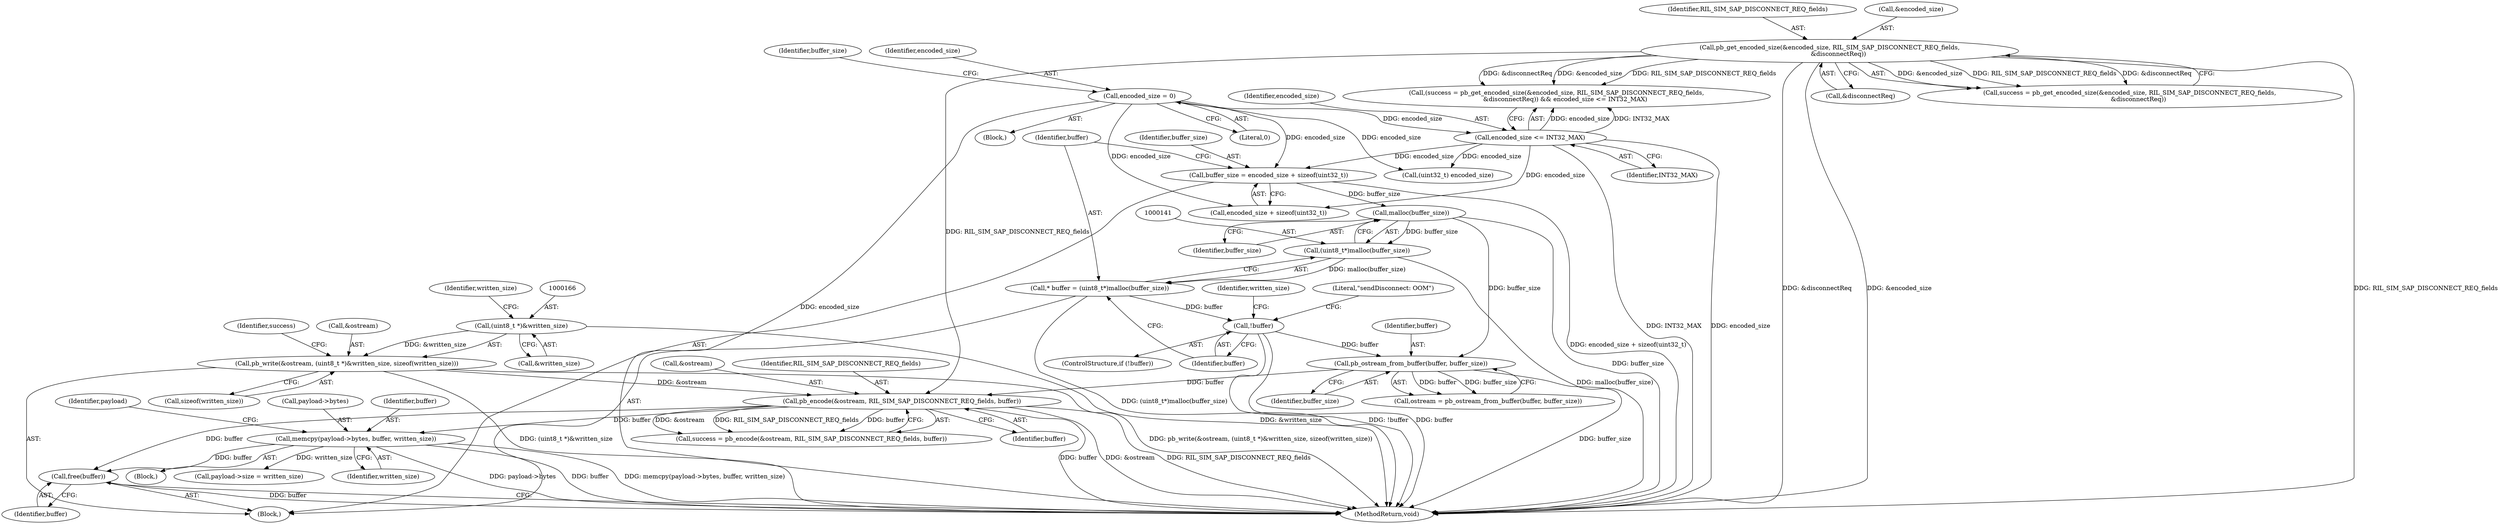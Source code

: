 digraph "0_Android_95610818918f6f11fe7d23aca1380e6c0fac2af0@API" {
"1000253" [label="(Call,free(buffer))"];
"1000199" [label="(Call,memcpy(payload->bytes, buffer, written_size))"];
"1000173" [label="(Call,pb_encode(&ostream, RIL_SIM_SAP_DISCONNECT_REQ_fields, buffer))"];
"1000162" [label="(Call,pb_write(&ostream, (uint8_t *)&written_size, sizeof(written_size)))"];
"1000165" [label="(Call,(uint8_t *)&written_size)"];
"1000121" [label="(Call,pb_get_encoded_size(&encoded_size, RIL_SIM_SAP_DISCONNECT_REQ_fields,\n         &disconnectReq))"];
"1000159" [label="(Call,pb_ostream_from_buffer(buffer, buffer_size))"];
"1000145" [label="(Call,!buffer)"];
"1000138" [label="(Call,* buffer = (uint8_t*)malloc(buffer_size))"];
"1000140" [label="(Call,(uint8_t*)malloc(buffer_size))"];
"1000142" [label="(Call,malloc(buffer_size))"];
"1000131" [label="(Call,buffer_size = encoded_size + sizeof(uint32_t))"];
"1000103" [label="(Call,encoded_size = 0)"];
"1000127" [label="(Call,encoded_size <= INT32_MAX)"];
"1000130" [label="(Block,)"];
"1000142" [label="(Call,malloc(buffer_size))"];
"1000109" [label="(Identifier,buffer_size)"];
"1000125" [label="(Call,&disconnectReq)"];
"1000138" [label="(Call,* buffer = (uint8_t*)malloc(buffer_size))"];
"1000204" [label="(Identifier,written_size)"];
"1000199" [label="(Call,memcpy(payload->bytes, buffer, written_size))"];
"1000170" [label="(Identifier,written_size)"];
"1000145" [label="(Call,!buffer)"];
"1000163" [label="(Call,&ostream)"];
"1000101" [label="(Block,)"];
"1000157" [label="(Call,ostream = pb_ostream_from_buffer(buffer, buffer_size))"];
"1000167" [label="(Call,&written_size)"];
"1000180" [label="(Block,)"];
"1000144" [label="(ControlStructure,if (!buffer))"];
"1000127" [label="(Call,encoded_size <= INT32_MAX)"];
"1000205" [label="(Call,payload->size = written_size)"];
"1000174" [label="(Call,&ostream)"];
"1000119" [label="(Call,success = pb_get_encoded_size(&encoded_size, RIL_SIM_SAP_DISCONNECT_REQ_fields,\n         &disconnectReq))"];
"1000253" [label="(Call,free(buffer))"];
"1000124" [label="(Identifier,RIL_SIM_SAP_DISCONNECT_REQ_fields)"];
"1000133" [label="(Call,encoded_size + sizeof(uint32_t))"];
"1000207" [label="(Identifier,payload)"];
"1000118" [label="(Call,(success = pb_get_encoded_size(&encoded_size, RIL_SIM_SAP_DISCONNECT_REQ_fields,\n         &disconnectReq)) && encoded_size <= INT32_MAX)"];
"1000140" [label="(Call,(uint8_t*)malloc(buffer_size))"];
"1000255" [label="(MethodReturn,void)"];
"1000173" [label="(Call,pb_encode(&ostream, RIL_SIM_SAP_DISCONNECT_REQ_fields, buffer))"];
"1000129" [label="(Identifier,INT32_MAX)"];
"1000254" [label="(Identifier,buffer)"];
"1000176" [label="(Identifier,RIL_SIM_SAP_DISCONNECT_REQ_fields)"];
"1000152" [label="(Identifier,written_size)"];
"1000131" [label="(Call,buffer_size = encoded_size + sizeof(uint32_t))"];
"1000200" [label="(Call,payload->bytes)"];
"1000159" [label="(Call,pb_ostream_from_buffer(buffer, buffer_size))"];
"1000128" [label="(Identifier,encoded_size)"];
"1000165" [label="(Call,(uint8_t *)&written_size)"];
"1000149" [label="(Literal,\"sendDisconnect: OOM\")"];
"1000172" [label="(Identifier,success)"];
"1000161" [label="(Identifier,buffer_size)"];
"1000203" [label="(Identifier,buffer)"];
"1000177" [label="(Identifier,buffer)"];
"1000171" [label="(Call,success = pb_encode(&ostream, RIL_SIM_SAP_DISCONNECT_REQ_fields, buffer))"];
"1000169" [label="(Call,sizeof(written_size))"];
"1000122" [label="(Call,&encoded_size)"];
"1000162" [label="(Call,pb_write(&ostream, (uint8_t *)&written_size, sizeof(written_size)))"];
"1000160" [label="(Identifier,buffer)"];
"1000139" [label="(Identifier,buffer)"];
"1000143" [label="(Identifier,buffer_size)"];
"1000103" [label="(Call,encoded_size = 0)"];
"1000146" [label="(Identifier,buffer)"];
"1000104" [label="(Identifier,encoded_size)"];
"1000132" [label="(Identifier,buffer_size)"];
"1000154" [label="(Call,(uint32_t) encoded_size)"];
"1000105" [label="(Literal,0)"];
"1000121" [label="(Call,pb_get_encoded_size(&encoded_size, RIL_SIM_SAP_DISCONNECT_REQ_fields,\n         &disconnectReq))"];
"1000253" -> "1000130"  [label="AST: "];
"1000253" -> "1000254"  [label="CFG: "];
"1000254" -> "1000253"  [label="AST: "];
"1000255" -> "1000253"  [label="CFG: "];
"1000253" -> "1000255"  [label="DDG: buffer"];
"1000199" -> "1000253"  [label="DDG: buffer"];
"1000173" -> "1000253"  [label="DDG: buffer"];
"1000199" -> "1000180"  [label="AST: "];
"1000199" -> "1000204"  [label="CFG: "];
"1000200" -> "1000199"  [label="AST: "];
"1000203" -> "1000199"  [label="AST: "];
"1000204" -> "1000199"  [label="AST: "];
"1000207" -> "1000199"  [label="CFG: "];
"1000199" -> "1000255"  [label="DDG: payload->bytes"];
"1000199" -> "1000255"  [label="DDG: buffer"];
"1000199" -> "1000255"  [label="DDG: memcpy(payload->bytes, buffer, written_size)"];
"1000173" -> "1000199"  [label="DDG: buffer"];
"1000199" -> "1000205"  [label="DDG: written_size"];
"1000173" -> "1000171"  [label="AST: "];
"1000173" -> "1000177"  [label="CFG: "];
"1000174" -> "1000173"  [label="AST: "];
"1000176" -> "1000173"  [label="AST: "];
"1000177" -> "1000173"  [label="AST: "];
"1000171" -> "1000173"  [label="CFG: "];
"1000173" -> "1000255"  [label="DDG: RIL_SIM_SAP_DISCONNECT_REQ_fields"];
"1000173" -> "1000255"  [label="DDG: buffer"];
"1000173" -> "1000255"  [label="DDG: &ostream"];
"1000173" -> "1000171"  [label="DDG: &ostream"];
"1000173" -> "1000171"  [label="DDG: RIL_SIM_SAP_DISCONNECT_REQ_fields"];
"1000173" -> "1000171"  [label="DDG: buffer"];
"1000162" -> "1000173"  [label="DDG: &ostream"];
"1000121" -> "1000173"  [label="DDG: RIL_SIM_SAP_DISCONNECT_REQ_fields"];
"1000159" -> "1000173"  [label="DDG: buffer"];
"1000162" -> "1000130"  [label="AST: "];
"1000162" -> "1000169"  [label="CFG: "];
"1000163" -> "1000162"  [label="AST: "];
"1000165" -> "1000162"  [label="AST: "];
"1000169" -> "1000162"  [label="AST: "];
"1000172" -> "1000162"  [label="CFG: "];
"1000162" -> "1000255"  [label="DDG: pb_write(&ostream, (uint8_t *)&written_size, sizeof(written_size))"];
"1000162" -> "1000255"  [label="DDG: (uint8_t *)&written_size"];
"1000165" -> "1000162"  [label="DDG: &written_size"];
"1000165" -> "1000167"  [label="CFG: "];
"1000166" -> "1000165"  [label="AST: "];
"1000167" -> "1000165"  [label="AST: "];
"1000170" -> "1000165"  [label="CFG: "];
"1000165" -> "1000255"  [label="DDG: &written_size"];
"1000121" -> "1000119"  [label="AST: "];
"1000121" -> "1000125"  [label="CFG: "];
"1000122" -> "1000121"  [label="AST: "];
"1000124" -> "1000121"  [label="AST: "];
"1000125" -> "1000121"  [label="AST: "];
"1000119" -> "1000121"  [label="CFG: "];
"1000121" -> "1000255"  [label="DDG: &disconnectReq"];
"1000121" -> "1000255"  [label="DDG: &encoded_size"];
"1000121" -> "1000255"  [label="DDG: RIL_SIM_SAP_DISCONNECT_REQ_fields"];
"1000121" -> "1000118"  [label="DDG: &encoded_size"];
"1000121" -> "1000118"  [label="DDG: RIL_SIM_SAP_DISCONNECT_REQ_fields"];
"1000121" -> "1000118"  [label="DDG: &disconnectReq"];
"1000121" -> "1000119"  [label="DDG: &encoded_size"];
"1000121" -> "1000119"  [label="DDG: RIL_SIM_SAP_DISCONNECT_REQ_fields"];
"1000121" -> "1000119"  [label="DDG: &disconnectReq"];
"1000159" -> "1000157"  [label="AST: "];
"1000159" -> "1000161"  [label="CFG: "];
"1000160" -> "1000159"  [label="AST: "];
"1000161" -> "1000159"  [label="AST: "];
"1000157" -> "1000159"  [label="CFG: "];
"1000159" -> "1000255"  [label="DDG: buffer_size"];
"1000159" -> "1000157"  [label="DDG: buffer"];
"1000159" -> "1000157"  [label="DDG: buffer_size"];
"1000145" -> "1000159"  [label="DDG: buffer"];
"1000142" -> "1000159"  [label="DDG: buffer_size"];
"1000145" -> "1000144"  [label="AST: "];
"1000145" -> "1000146"  [label="CFG: "];
"1000146" -> "1000145"  [label="AST: "];
"1000149" -> "1000145"  [label="CFG: "];
"1000152" -> "1000145"  [label="CFG: "];
"1000145" -> "1000255"  [label="DDG: !buffer"];
"1000145" -> "1000255"  [label="DDG: buffer"];
"1000138" -> "1000145"  [label="DDG: buffer"];
"1000138" -> "1000130"  [label="AST: "];
"1000138" -> "1000140"  [label="CFG: "];
"1000139" -> "1000138"  [label="AST: "];
"1000140" -> "1000138"  [label="AST: "];
"1000146" -> "1000138"  [label="CFG: "];
"1000138" -> "1000255"  [label="DDG: (uint8_t*)malloc(buffer_size)"];
"1000140" -> "1000138"  [label="DDG: malloc(buffer_size)"];
"1000140" -> "1000142"  [label="CFG: "];
"1000141" -> "1000140"  [label="AST: "];
"1000142" -> "1000140"  [label="AST: "];
"1000140" -> "1000255"  [label="DDG: malloc(buffer_size)"];
"1000142" -> "1000140"  [label="DDG: buffer_size"];
"1000142" -> "1000143"  [label="CFG: "];
"1000143" -> "1000142"  [label="AST: "];
"1000142" -> "1000255"  [label="DDG: buffer_size"];
"1000131" -> "1000142"  [label="DDG: buffer_size"];
"1000131" -> "1000130"  [label="AST: "];
"1000131" -> "1000133"  [label="CFG: "];
"1000132" -> "1000131"  [label="AST: "];
"1000133" -> "1000131"  [label="AST: "];
"1000139" -> "1000131"  [label="CFG: "];
"1000131" -> "1000255"  [label="DDG: encoded_size + sizeof(uint32_t)"];
"1000103" -> "1000131"  [label="DDG: encoded_size"];
"1000127" -> "1000131"  [label="DDG: encoded_size"];
"1000103" -> "1000101"  [label="AST: "];
"1000103" -> "1000105"  [label="CFG: "];
"1000104" -> "1000103"  [label="AST: "];
"1000105" -> "1000103"  [label="AST: "];
"1000109" -> "1000103"  [label="CFG: "];
"1000103" -> "1000255"  [label="DDG: encoded_size"];
"1000103" -> "1000127"  [label="DDG: encoded_size"];
"1000103" -> "1000133"  [label="DDG: encoded_size"];
"1000103" -> "1000154"  [label="DDG: encoded_size"];
"1000127" -> "1000118"  [label="AST: "];
"1000127" -> "1000129"  [label="CFG: "];
"1000128" -> "1000127"  [label="AST: "];
"1000129" -> "1000127"  [label="AST: "];
"1000118" -> "1000127"  [label="CFG: "];
"1000127" -> "1000255"  [label="DDG: INT32_MAX"];
"1000127" -> "1000255"  [label="DDG: encoded_size"];
"1000127" -> "1000118"  [label="DDG: encoded_size"];
"1000127" -> "1000118"  [label="DDG: INT32_MAX"];
"1000127" -> "1000133"  [label="DDG: encoded_size"];
"1000127" -> "1000154"  [label="DDG: encoded_size"];
}
